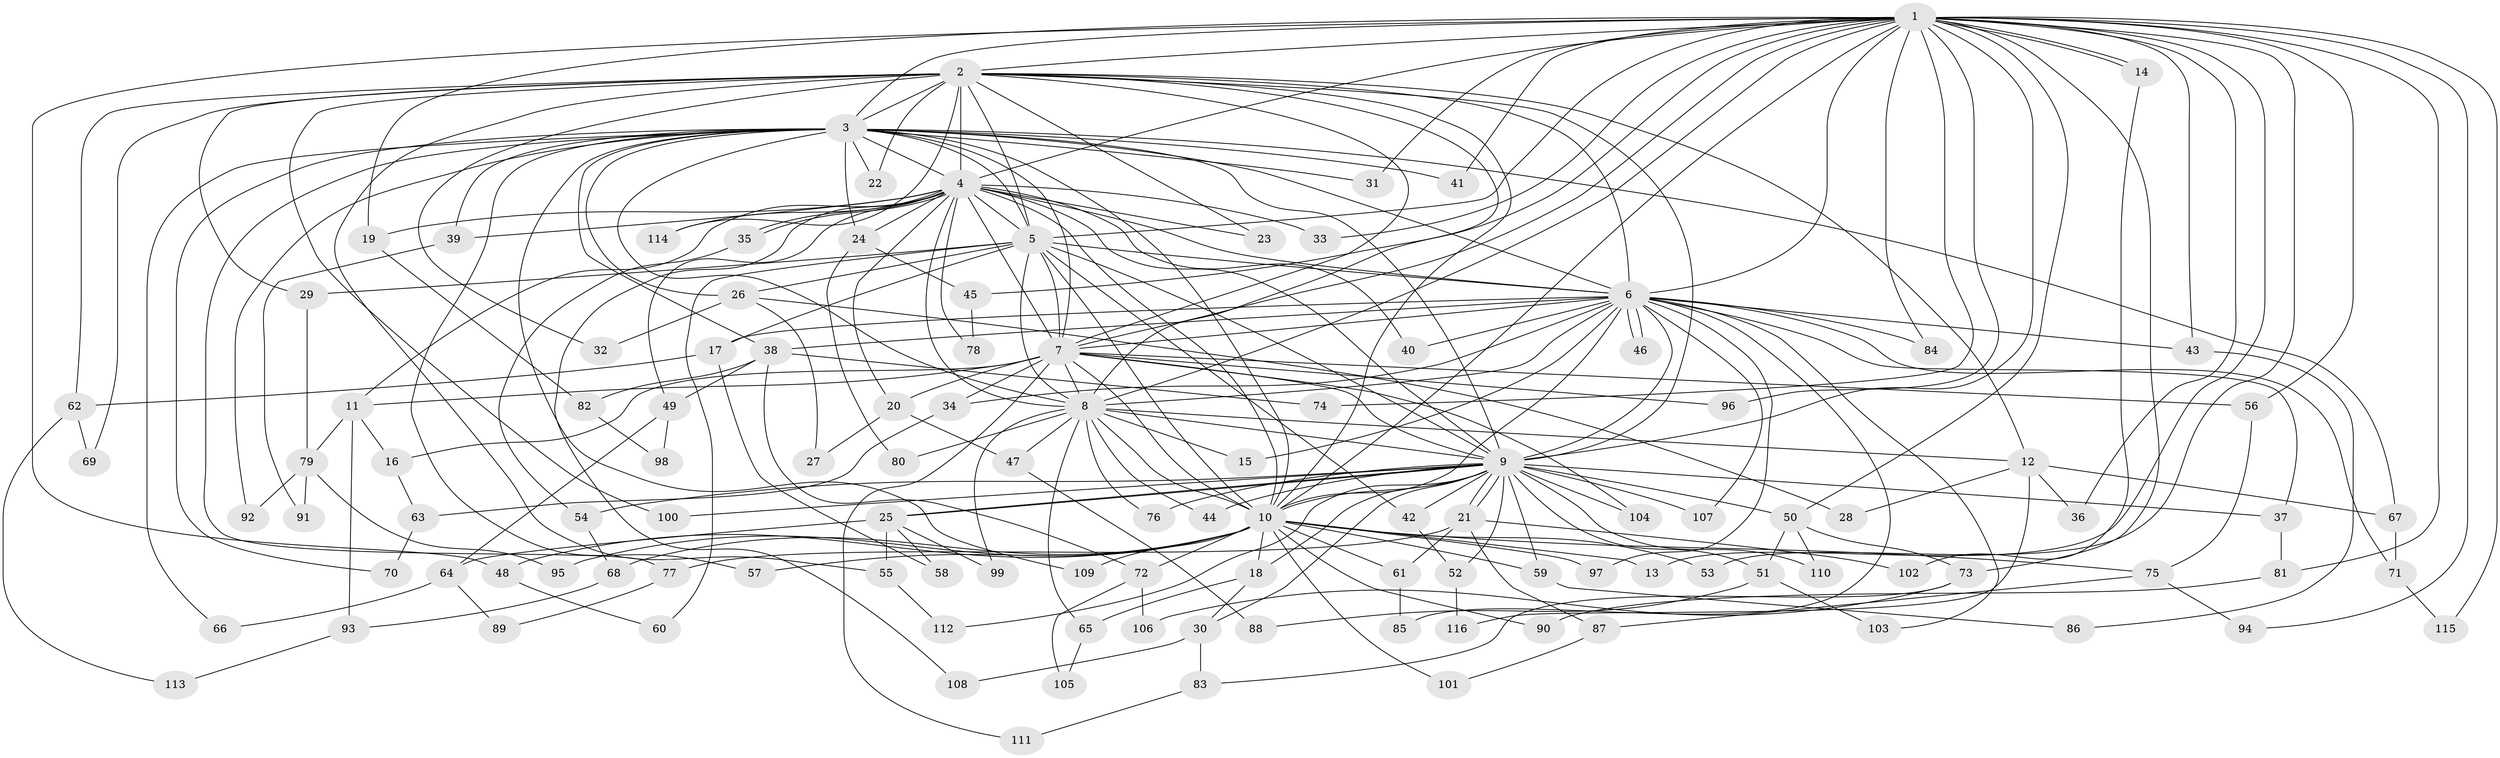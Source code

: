 // coarse degree distribution, {26: 0.011494252873563218, 16: 0.011494252873563218, 20: 0.034482758620689655, 21: 0.011494252873563218, 14: 0.011494252873563218, 39: 0.011494252873563218, 6: 0.04597701149425287, 2: 0.45977011494252873, 3: 0.22988505747126436, 4: 0.09195402298850575, 7: 0.011494252873563218, 5: 0.05747126436781609, 8: 0.011494252873563218}
// Generated by graph-tools (version 1.1) at 2025/23/03/03/25 07:23:39]
// undirected, 116 vertices, 257 edges
graph export_dot {
graph [start="1"]
  node [color=gray90,style=filled];
  1;
  2;
  3;
  4;
  5;
  6;
  7;
  8;
  9;
  10;
  11;
  12;
  13;
  14;
  15;
  16;
  17;
  18;
  19;
  20;
  21;
  22;
  23;
  24;
  25;
  26;
  27;
  28;
  29;
  30;
  31;
  32;
  33;
  34;
  35;
  36;
  37;
  38;
  39;
  40;
  41;
  42;
  43;
  44;
  45;
  46;
  47;
  48;
  49;
  50;
  51;
  52;
  53;
  54;
  55;
  56;
  57;
  58;
  59;
  60;
  61;
  62;
  63;
  64;
  65;
  66;
  67;
  68;
  69;
  70;
  71;
  72;
  73;
  74;
  75;
  76;
  77;
  78;
  79;
  80;
  81;
  82;
  83;
  84;
  85;
  86;
  87;
  88;
  89;
  90;
  91;
  92;
  93;
  94;
  95;
  96;
  97;
  98;
  99;
  100;
  101;
  102;
  103;
  104;
  105;
  106;
  107;
  108;
  109;
  110;
  111;
  112;
  113;
  114;
  115;
  116;
  1 -- 2;
  1 -- 3;
  1 -- 4;
  1 -- 5;
  1 -- 6;
  1 -- 7;
  1 -- 8;
  1 -- 9;
  1 -- 10;
  1 -- 13;
  1 -- 14;
  1 -- 14;
  1 -- 19;
  1 -- 31;
  1 -- 33;
  1 -- 36;
  1 -- 41;
  1 -- 43;
  1 -- 45;
  1 -- 48;
  1 -- 50;
  1 -- 53;
  1 -- 56;
  1 -- 73;
  1 -- 74;
  1 -- 81;
  1 -- 84;
  1 -- 94;
  1 -- 96;
  1 -- 115;
  2 -- 3;
  2 -- 4;
  2 -- 5;
  2 -- 6;
  2 -- 7;
  2 -- 8;
  2 -- 9;
  2 -- 10;
  2 -- 12;
  2 -- 22;
  2 -- 23;
  2 -- 29;
  2 -- 32;
  2 -- 55;
  2 -- 62;
  2 -- 69;
  2 -- 100;
  2 -- 114;
  3 -- 4;
  3 -- 5;
  3 -- 6;
  3 -- 7;
  3 -- 8;
  3 -- 9;
  3 -- 10;
  3 -- 22;
  3 -- 24;
  3 -- 26;
  3 -- 31;
  3 -- 38;
  3 -- 39;
  3 -- 41;
  3 -- 57;
  3 -- 66;
  3 -- 67;
  3 -- 70;
  3 -- 77;
  3 -- 92;
  3 -- 109;
  4 -- 5;
  4 -- 6;
  4 -- 7;
  4 -- 8;
  4 -- 9;
  4 -- 10;
  4 -- 11;
  4 -- 19;
  4 -- 20;
  4 -- 23;
  4 -- 24;
  4 -- 33;
  4 -- 35;
  4 -- 35;
  4 -- 39;
  4 -- 40;
  4 -- 49;
  4 -- 78;
  4 -- 108;
  4 -- 114;
  5 -- 6;
  5 -- 7;
  5 -- 8;
  5 -- 9;
  5 -- 10;
  5 -- 17;
  5 -- 26;
  5 -- 29;
  5 -- 42;
  5 -- 60;
  6 -- 7;
  6 -- 8;
  6 -- 9;
  6 -- 10;
  6 -- 15;
  6 -- 17;
  6 -- 34;
  6 -- 37;
  6 -- 38;
  6 -- 40;
  6 -- 43;
  6 -- 46;
  6 -- 46;
  6 -- 71;
  6 -- 84;
  6 -- 85;
  6 -- 97;
  6 -- 103;
  6 -- 107;
  7 -- 8;
  7 -- 9;
  7 -- 10;
  7 -- 11;
  7 -- 16;
  7 -- 20;
  7 -- 34;
  7 -- 56;
  7 -- 96;
  7 -- 104;
  7 -- 111;
  8 -- 9;
  8 -- 10;
  8 -- 12;
  8 -- 15;
  8 -- 44;
  8 -- 47;
  8 -- 65;
  8 -- 76;
  8 -- 80;
  8 -- 99;
  9 -- 10;
  9 -- 18;
  9 -- 21;
  9 -- 21;
  9 -- 25;
  9 -- 25;
  9 -- 30;
  9 -- 37;
  9 -- 42;
  9 -- 44;
  9 -- 50;
  9 -- 51;
  9 -- 52;
  9 -- 54;
  9 -- 59;
  9 -- 76;
  9 -- 100;
  9 -- 104;
  9 -- 107;
  9 -- 110;
  9 -- 112;
  10 -- 13;
  10 -- 18;
  10 -- 48;
  10 -- 53;
  10 -- 57;
  10 -- 59;
  10 -- 61;
  10 -- 68;
  10 -- 72;
  10 -- 75;
  10 -- 90;
  10 -- 95;
  10 -- 97;
  10 -- 101;
  10 -- 109;
  11 -- 16;
  11 -- 79;
  11 -- 93;
  12 -- 28;
  12 -- 36;
  12 -- 67;
  12 -- 116;
  14 -- 102;
  16 -- 63;
  17 -- 58;
  17 -- 62;
  18 -- 30;
  18 -- 65;
  19 -- 82;
  20 -- 27;
  20 -- 47;
  21 -- 61;
  21 -- 77;
  21 -- 87;
  21 -- 102;
  24 -- 45;
  24 -- 80;
  25 -- 55;
  25 -- 58;
  25 -- 64;
  25 -- 99;
  26 -- 27;
  26 -- 28;
  26 -- 32;
  29 -- 79;
  30 -- 83;
  30 -- 108;
  34 -- 63;
  35 -- 54;
  37 -- 81;
  38 -- 49;
  38 -- 72;
  38 -- 74;
  38 -- 82;
  39 -- 91;
  42 -- 52;
  43 -- 86;
  45 -- 78;
  47 -- 88;
  48 -- 60;
  49 -- 64;
  49 -- 98;
  50 -- 51;
  50 -- 73;
  50 -- 110;
  51 -- 88;
  51 -- 103;
  52 -- 116;
  54 -- 68;
  55 -- 112;
  56 -- 75;
  59 -- 86;
  61 -- 85;
  62 -- 69;
  62 -- 113;
  63 -- 70;
  64 -- 66;
  64 -- 89;
  65 -- 105;
  67 -- 71;
  68 -- 93;
  71 -- 115;
  72 -- 105;
  72 -- 106;
  73 -- 83;
  73 -- 106;
  75 -- 87;
  75 -- 94;
  77 -- 89;
  79 -- 91;
  79 -- 92;
  79 -- 95;
  81 -- 90;
  82 -- 98;
  83 -- 111;
  87 -- 101;
  93 -- 113;
}
